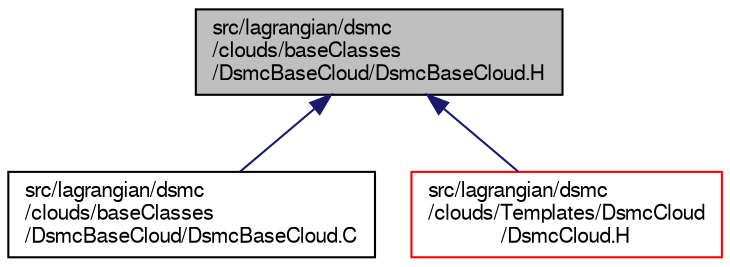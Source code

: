 digraph "src/lagrangian/dsmc/clouds/baseClasses/DsmcBaseCloud/DsmcBaseCloud.H"
{
  bgcolor="transparent";
  edge [fontname="FreeSans",fontsize="10",labelfontname="FreeSans",labelfontsize="10"];
  node [fontname="FreeSans",fontsize="10",shape=record];
  Node300 [label="src/lagrangian/dsmc\l/clouds/baseClasses\l/DsmcBaseCloud/DsmcBaseCloud.H",height=0.2,width=0.4,color="black", fillcolor="grey75", style="filled", fontcolor="black"];
  Node300 -> Node301 [dir="back",color="midnightblue",fontsize="10",style="solid",fontname="FreeSans"];
  Node301 [label="src/lagrangian/dsmc\l/clouds/baseClasses\l/DsmcBaseCloud/DsmcBaseCloud.C",height=0.2,width=0.4,color="black",URL="$a05015.html"];
  Node300 -> Node302 [dir="back",color="midnightblue",fontsize="10",style="solid",fontname="FreeSans"];
  Node302 [label="src/lagrangian/dsmc\l/clouds/Templates/DsmcCloud\l/DsmcCloud.H",height=0.2,width=0.4,color="red",URL="$a05027.html"];
}
